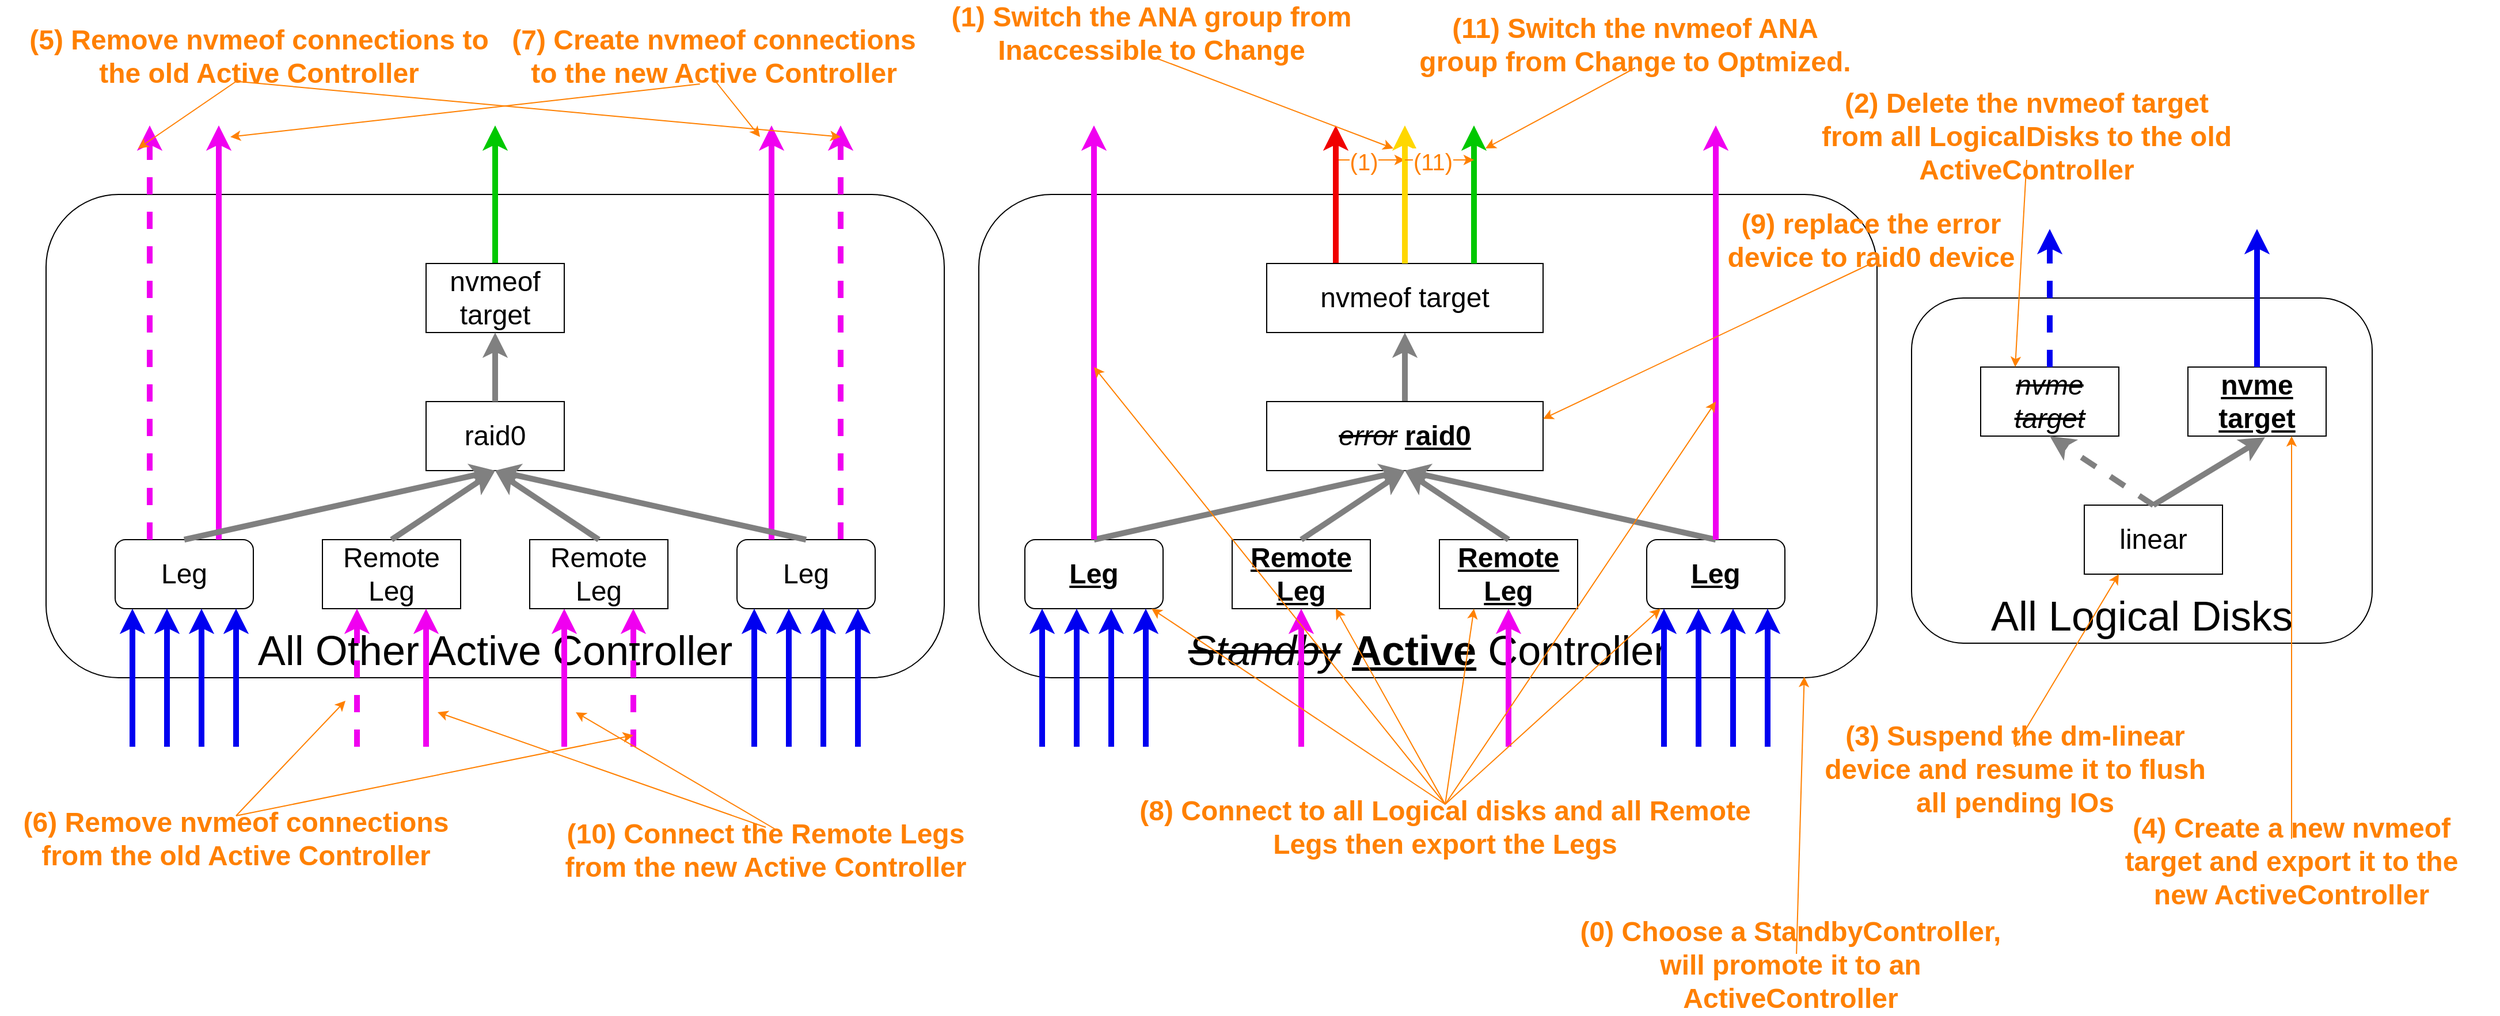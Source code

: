 <mxfile version="24.7.8">
  <diagram name="Page-1" id="okQUsLcCIn6qNMJXYvbM">
    <mxGraphModel dx="7130" dy="1203" grid="1" gridSize="10" guides="1" tooltips="1" connect="1" arrows="1" fold="1" page="1" pageScale="1" pageWidth="850" pageHeight="1100" math="0" shadow="0">
      <root>
        <mxCell id="0" />
        <mxCell id="1" parent="0" />
        <mxCell id="Cx0IqI09Y8lKUOxxlhVQ-1" value="&lt;font style=&quot;&quot;&gt;&lt;font size=&quot;1&quot; color=&quot;#ff8000&quot;&gt;&lt;b style=&quot;font-size: 24px;&quot;&gt;(0) Choose a StandbyController, will promote it to an ActiveController&lt;/b&gt;&lt;/font&gt;&lt;br&gt;&lt;/font&gt;" style="text;html=1;align=center;verticalAlign=middle;whiteSpace=wrap;rounded=0;" parent="1" vertex="1">
          <mxGeometry x="-2490" y="970" width="390" height="40" as="geometry" />
        </mxCell>
        <mxCell id="Cx0IqI09Y8lKUOxxlhVQ-2" value="" style="endArrow=classic;html=1;rounded=0;exitX=0;exitY=0.5;exitDx=0;exitDy=0;entryX=1;entryY=0.5;entryDx=0;entryDy=0;strokeColor=#ff8000;" parent="1" edge="1">
          <mxGeometry width="50" height="50" relative="1" as="geometry">
            <mxPoint x="-2690" y="290" as="sourcePoint" />
            <mxPoint x="-2630" y="290" as="targetPoint" />
          </mxGeometry>
        </mxCell>
        <mxCell id="ML2cVZePJlJrn_aZk8Cd-167" value="&lt;font style=&quot;font-size: 20px;&quot; color=&quot;#ff8000&quot;&gt;(1)&lt;/font&gt;" style="edgeLabel;html=1;align=center;verticalAlign=middle;resizable=0;points=[];" parent="Cx0IqI09Y8lKUOxxlhVQ-2" vertex="1" connectable="0">
          <mxGeometry x="-0.2" y="-1" relative="1" as="geometry">
            <mxPoint as="offset" />
          </mxGeometry>
        </mxCell>
        <mxCell id="ML2cVZePJlJrn_aZk8Cd-27" value="&lt;font style=&quot;font-size: 36px;&quot;&gt;&lt;i&gt;&lt;strike&gt;Standby&lt;/strike&gt;&lt;/i&gt;&amp;nbsp;&lt;b&gt;&lt;u&gt;Active&lt;/u&gt;&lt;/b&gt; Controller&lt;/font&gt;" style="rounded=1;whiteSpace=wrap;html=1;verticalAlign=bottom;" parent="1" vertex="1">
          <mxGeometry x="-3000" y="320" width="780" height="420" as="geometry" />
        </mxCell>
        <mxCell id="ML2cVZePJlJrn_aZk8Cd-28" value="" style="endArrow=classic;html=1;rounded=0;strokeWidth=5;strokeColor=#f00000;exitX=1;exitY=1;exitDx=0;exitDy=0;entryX=1;entryY=0;entryDx=0;entryDy=0;" parent="1" edge="1">
          <mxGeometry width="50" height="50" relative="1" as="geometry">
            <mxPoint x="-2690" y="380" as="sourcePoint" />
            <mxPoint x="-2690" y="260" as="targetPoint" />
          </mxGeometry>
        </mxCell>
        <mxCell id="ML2cVZePJlJrn_aZk8Cd-29" value="" style="endArrow=classic;html=1;rounded=0;strokeWidth=5;strokeColor=#808080;exitX=0.5;exitY=0;exitDx=0;exitDy=0;entryX=0.5;entryY=1;entryDx=0;entryDy=0;" parent="1" source="ML2cVZePJlJrn_aZk8Cd-30" target="ML2cVZePJlJrn_aZk8Cd-31" edge="1">
          <mxGeometry width="50" height="50" relative="1" as="geometry">
            <mxPoint x="-2440" y="460" as="sourcePoint" />
            <mxPoint x="-2390" y="410" as="targetPoint" />
          </mxGeometry>
        </mxCell>
        <mxCell id="ML2cVZePJlJrn_aZk8Cd-30" value="&lt;font style=&quot;font-size: 24px;&quot;&gt;&lt;strike&gt;&lt;i&gt;error&lt;/i&gt;&lt;/strike&gt;&amp;nbsp;&lt;b&gt;&lt;u&gt;raid0&lt;/u&gt;&lt;/b&gt;&lt;/font&gt;" style="rounded=0;whiteSpace=wrap;html=1;" parent="1" vertex="1">
          <mxGeometry x="-2750" y="500" width="240" height="60" as="geometry" />
        </mxCell>
        <mxCell id="ML2cVZePJlJrn_aZk8Cd-31" value="&lt;font style=&quot;font-size: 24px;&quot;&gt;nvmeof target&lt;br&gt;&lt;/font&gt;" style="rounded=0;whiteSpace=wrap;html=1;" parent="1" vertex="1">
          <mxGeometry x="-2750" y="380" width="240" height="60" as="geometry" />
        </mxCell>
        <mxCell id="ML2cVZePJlJrn_aZk8Cd-32" value="" style="endArrow=classic;html=1;rounded=0;strokeWidth=5;strokeColor=#0000f0;entryX=0.25;entryY=0;entryDx=0;entryDy=0;exitX=0.25;exitY=1;exitDx=0;exitDy=0;" parent="1" edge="1">
          <mxGeometry width="50" height="50" relative="1" as="geometry">
            <mxPoint x="-2945" y="800" as="sourcePoint" />
            <mxPoint x="-2945" y="680" as="targetPoint" />
          </mxGeometry>
        </mxCell>
        <mxCell id="ML2cVZePJlJrn_aZk8Cd-33" value="&lt;font style=&quot;font-size: 24px;&quot;&gt;&lt;b&gt;&lt;u&gt;Leg&lt;/u&gt;&lt;/b&gt;&lt;/font&gt;" style="rounded=1;whiteSpace=wrap;html=1;" parent="1" vertex="1">
          <mxGeometry x="-2960" y="620" width="120" height="60" as="geometry" />
        </mxCell>
        <mxCell id="ML2cVZePJlJrn_aZk8Cd-34" value="&lt;font style=&quot;font-size: 24px;&quot;&gt;&lt;b&gt;&lt;u&gt;Remote&lt;br&gt;Leg&lt;/u&gt;&lt;/b&gt;&lt;/font&gt;" style="rounded=0;whiteSpace=wrap;html=1;" parent="1" vertex="1">
          <mxGeometry x="-2780" y="620" width="120" height="60" as="geometry" />
        </mxCell>
        <mxCell id="ML2cVZePJlJrn_aZk8Cd-35" value="" style="endArrow=classic;html=1;rounded=0;strokeWidth=5;strokeColor=#808080;exitX=0.5;exitY=0;exitDx=0;exitDy=0;entryX=0.5;entryY=1;entryDx=0;entryDy=0;" parent="1" source="ML2cVZePJlJrn_aZk8Cd-33" target="ML2cVZePJlJrn_aZk8Cd-30" edge="1">
          <mxGeometry width="50" height="50" relative="1" as="geometry">
            <mxPoint x="-1960" y="270" as="sourcePoint" />
            <mxPoint x="-2630" y="560" as="targetPoint" />
          </mxGeometry>
        </mxCell>
        <mxCell id="ML2cVZePJlJrn_aZk8Cd-36" value="" style="endArrow=classic;html=1;rounded=0;strokeWidth=5;strokeColor=#808080;exitX=0.5;exitY=0;exitDx=0;exitDy=0;entryX=0.5;entryY=1;entryDx=0;entryDy=0;" parent="1" source="ML2cVZePJlJrn_aZk8Cd-34" target="ML2cVZePJlJrn_aZk8Cd-30" edge="1">
          <mxGeometry width="50" height="50" relative="1" as="geometry">
            <mxPoint x="-2620" y="480" as="sourcePoint" />
            <mxPoint x="-2630" y="560" as="targetPoint" />
          </mxGeometry>
        </mxCell>
        <mxCell id="ML2cVZePJlJrn_aZk8Cd-37" value="" style="endArrow=classic;html=1;rounded=0;strokeWidth=5;strokeColor=#f000f0;entryX=1;entryY=0;entryDx=0;entryDy=0;exitX=0;exitY=1;exitDx=0;exitDy=0;" parent="1" edge="1">
          <mxGeometry width="50" height="50" relative="1" as="geometry">
            <mxPoint x="-2540" y="800" as="sourcePoint" />
            <mxPoint x="-2540" y="680" as="targetPoint" />
          </mxGeometry>
        </mxCell>
        <mxCell id="ML2cVZePJlJrn_aZk8Cd-38" value="&lt;font style=&quot;font-size: 24px;&quot;&gt;&lt;b&gt;&lt;u&gt;Leg&lt;/u&gt;&lt;/b&gt;&lt;br&gt;&lt;/font&gt;" style="rounded=1;whiteSpace=wrap;html=1;" parent="1" vertex="1">
          <mxGeometry x="-2420" y="620" width="120" height="60" as="geometry" />
        </mxCell>
        <mxCell id="ML2cVZePJlJrn_aZk8Cd-39" value="&lt;font style=&quot;font-size: 24px;&quot;&gt;&lt;b&gt;&lt;u&gt;Remote&lt;br&gt;Leg&lt;/u&gt;&lt;/b&gt;&lt;br&gt;&lt;/font&gt;" style="rounded=0;whiteSpace=wrap;html=1;" parent="1" vertex="1">
          <mxGeometry x="-2600" y="620" width="120" height="60" as="geometry" />
        </mxCell>
        <mxCell id="ML2cVZePJlJrn_aZk8Cd-40" value="" style="endArrow=classic;html=1;rounded=0;strokeWidth=5;strokeColor=#808080;exitX=0.5;exitY=0;exitDx=0;exitDy=0;entryX=0.5;entryY=1;entryDx=0;entryDy=0;" parent="1" source="ML2cVZePJlJrn_aZk8Cd-38" target="ML2cVZePJlJrn_aZk8Cd-30" edge="1">
          <mxGeometry width="50" height="50" relative="1" as="geometry">
            <mxPoint x="-2430" y="500" as="sourcePoint" />
            <mxPoint x="-2630" y="560" as="targetPoint" />
          </mxGeometry>
        </mxCell>
        <mxCell id="ML2cVZePJlJrn_aZk8Cd-41" value="" style="endArrow=classic;html=1;rounded=0;strokeWidth=5;strokeColor=#808080;exitX=0.5;exitY=0;exitDx=0;exitDy=0;entryX=0.5;entryY=1;entryDx=0;entryDy=0;" parent="1" source="ML2cVZePJlJrn_aZk8Cd-39" target="ML2cVZePJlJrn_aZk8Cd-30" edge="1">
          <mxGeometry width="50" height="50" relative="1" as="geometry">
            <mxPoint x="-2430" y="510" as="sourcePoint" />
            <mxPoint x="-2630" y="560" as="targetPoint" />
          </mxGeometry>
        </mxCell>
        <mxCell id="ML2cVZePJlJrn_aZk8Cd-42" value="" style="endArrow=classic;html=1;rounded=0;strokeWidth=5;strokeColor=#0000f0;entryX=0.75;entryY=0;entryDx=0;entryDy=0;exitX=0.75;exitY=1;exitDx=0;exitDy=0;" parent="1" edge="1">
          <mxGeometry width="50" height="50" relative="1" as="geometry">
            <mxPoint x="-2915" y="800" as="sourcePoint" />
            <mxPoint x="-2915" y="680" as="targetPoint" />
          </mxGeometry>
        </mxCell>
        <mxCell id="ML2cVZePJlJrn_aZk8Cd-43" value="" style="endArrow=classic;html=1;rounded=0;strokeWidth=5;strokeColor=#0000f0;entryX=0.75;entryY=0;entryDx=0;entryDy=0;exitX=0.75;exitY=1;exitDx=0;exitDy=0;" parent="1" edge="1">
          <mxGeometry width="50" height="50" relative="1" as="geometry">
            <mxPoint x="-2375" y="800" as="sourcePoint" />
            <mxPoint x="-2375" y="680" as="targetPoint" />
          </mxGeometry>
        </mxCell>
        <mxCell id="ML2cVZePJlJrn_aZk8Cd-44" value="" style="endArrow=classic;html=1;rounded=0;strokeWidth=5;strokeColor=#0000f0;entryX=0.25;entryY=0;entryDx=0;entryDy=0;exitX=0.25;exitY=1;exitDx=0;exitDy=0;" parent="1" edge="1">
          <mxGeometry width="50" height="50" relative="1" as="geometry">
            <mxPoint x="-2405" y="800" as="sourcePoint" />
            <mxPoint x="-2405" y="680" as="targetPoint" />
          </mxGeometry>
        </mxCell>
        <mxCell id="ML2cVZePJlJrn_aZk8Cd-45" value="" style="endArrow=classic;html=1;rounded=0;strokeWidth=5;strokeColor=#0000f0;entryX=0.25;entryY=0;entryDx=0;entryDy=0;exitX=0.25;exitY=1;exitDx=0;exitDy=0;" parent="1" edge="1">
          <mxGeometry width="50" height="50" relative="1" as="geometry">
            <mxPoint x="-2885" y="800" as="sourcePoint" />
            <mxPoint x="-2885" y="680" as="targetPoint" />
          </mxGeometry>
        </mxCell>
        <mxCell id="ML2cVZePJlJrn_aZk8Cd-46" value="" style="endArrow=classic;html=1;rounded=0;strokeWidth=5;strokeColor=#0000f0;entryX=0.75;entryY=0;entryDx=0;entryDy=0;exitX=0.75;exitY=1;exitDx=0;exitDy=0;" parent="1" edge="1">
          <mxGeometry width="50" height="50" relative="1" as="geometry">
            <mxPoint x="-2855" y="800" as="sourcePoint" />
            <mxPoint x="-2855" y="680" as="targetPoint" />
          </mxGeometry>
        </mxCell>
        <mxCell id="ML2cVZePJlJrn_aZk8Cd-47" value="" style="endArrow=classic;html=1;rounded=0;strokeWidth=5;strokeColor=#0000f0;entryX=0.75;entryY=0;entryDx=0;entryDy=0;exitX=0.75;exitY=1;exitDx=0;exitDy=0;" parent="1" edge="1">
          <mxGeometry width="50" height="50" relative="1" as="geometry">
            <mxPoint x="-2315" y="800" as="sourcePoint" />
            <mxPoint x="-2315" y="680" as="targetPoint" />
          </mxGeometry>
        </mxCell>
        <mxCell id="ML2cVZePJlJrn_aZk8Cd-48" value="" style="endArrow=classic;html=1;rounded=0;strokeWidth=5;strokeColor=#0000f0;entryX=0.25;entryY=0;entryDx=0;entryDy=0;exitX=0.25;exitY=1;exitDx=0;exitDy=0;" parent="1" edge="1">
          <mxGeometry width="50" height="50" relative="1" as="geometry">
            <mxPoint x="-2345" y="800" as="sourcePoint" />
            <mxPoint x="-2345" y="680" as="targetPoint" />
          </mxGeometry>
        </mxCell>
        <mxCell id="ML2cVZePJlJrn_aZk8Cd-49" value="" style="endArrow=classic;html=1;rounded=0;strokeWidth=5;strokeColor=#f000f0;entryX=0.5;entryY=0;entryDx=0;entryDy=0;exitX=0.5;exitY=1;exitDx=0;exitDy=0;" parent="1" edge="1">
          <mxGeometry width="50" height="50" relative="1" as="geometry">
            <mxPoint x="-2720" y="800" as="sourcePoint" />
            <mxPoint x="-2720" y="680" as="targetPoint" />
          </mxGeometry>
        </mxCell>
        <mxCell id="EK6KpNQJIU4OniFnHXBM-6" value="" style="endArrow=classic;html=1;rounded=0;strokeWidth=5;strokeColor=#ffd700;exitX=0.5;exitY=0;exitDx=0;exitDy=0;entryX=0.5;entryY=0;entryDx=0;entryDy=0;" parent="1" source="ML2cVZePJlJrn_aZk8Cd-31" edge="1">
          <mxGeometry width="50" height="50" relative="1" as="geometry">
            <mxPoint x="-2220" y="210" as="sourcePoint" />
            <mxPoint x="-2630" y="260" as="targetPoint" />
          </mxGeometry>
        </mxCell>
        <mxCell id="EK6KpNQJIU4OniFnHXBM-1" value="" style="endArrow=classic;html=1;rounded=0;strokeWidth=5;strokeColor=#00c800;exitX=0.75;exitY=0;exitDx=0;exitDy=0;entryX=0.5;entryY=0;entryDx=0;entryDy=0;" parent="1" source="ML2cVZePJlJrn_aZk8Cd-31" edge="1">
          <mxGeometry width="50" height="50" relative="1" as="geometry">
            <mxPoint x="-2410" y="240" as="sourcePoint" />
            <mxPoint x="-2570" y="260" as="targetPoint" />
          </mxGeometry>
        </mxCell>
        <mxCell id="ML2cVZePJlJrn_aZk8Cd-62" value="&lt;font style=&quot;font-size: 36px;&quot;&gt;All Logical Disks&lt;/font&gt;" style="rounded=1;whiteSpace=wrap;html=1;verticalAlign=bottom;container=0;" parent="1" vertex="1">
          <mxGeometry x="-2190" y="410" width="400" height="300" as="geometry" />
        </mxCell>
        <mxCell id="ML2cVZePJlJrn_aZk8Cd-63" value="&lt;font style=&quot;font-size: 24px;&quot;&gt;linear&lt;/font&gt;" style="rounded=0;whiteSpace=wrap;html=1;container=0;" parent="1" vertex="1">
          <mxGeometry x="-2040" y="590" width="120" height="60" as="geometry" />
        </mxCell>
        <mxCell id="ML2cVZePJlJrn_aZk8Cd-64" value="&lt;font style=&quot;font-size: 24px;&quot;&gt;&lt;strike&gt;&lt;i&gt;nvme&lt;br&gt;target&lt;/i&gt;&lt;/strike&gt;&lt;br&gt;&lt;/font&gt;" style="rounded=0;whiteSpace=wrap;html=1;container=0;" parent="1" vertex="1">
          <mxGeometry x="-2130" y="470" width="120" height="60" as="geometry" />
        </mxCell>
        <mxCell id="ML2cVZePJlJrn_aZk8Cd-65" value="" style="endArrow=classic;html=1;rounded=0;strokeWidth=5;strokeColor=#808080;exitX=0.5;exitY=0;exitDx=0;exitDy=0;entryX=0.5;entryY=1;entryDx=0;entryDy=0;dashed=1;" parent="1" source="ML2cVZePJlJrn_aZk8Cd-63" target="ML2cVZePJlJrn_aZk8Cd-64" edge="1">
          <mxGeometry width="50" height="50" relative="1" as="geometry">
            <mxPoint x="-2480" y="340" as="sourcePoint" />
            <mxPoint x="-2430" y="290" as="targetPoint" />
          </mxGeometry>
        </mxCell>
        <mxCell id="ML2cVZePJlJrn_aZk8Cd-67" value="&lt;font style=&quot;font-size: 24px;&quot;&gt;&lt;b&gt;&lt;u&gt;nvme&lt;br&gt;target&lt;/u&gt;&lt;/b&gt;&lt;br&gt;&lt;/font&gt;" style="rounded=0;whiteSpace=wrap;html=1;container=0;" parent="1" vertex="1">
          <mxGeometry x="-1950" y="470" width="120" height="60" as="geometry" />
        </mxCell>
        <mxCell id="ML2cVZePJlJrn_aZk8Cd-66" value="" style="endArrow=classic;html=1;rounded=0;strokeWidth=5;strokeColor=#0000f0;exitX=0.5;exitY=0;exitDx=0;exitDy=0;entryX=0;entryY=0;entryDx=0;entryDy=0;dashed=1;" parent="1" source="ML2cVZePJlJrn_aZk8Cd-64" edge="1">
          <mxGeometry width="50" height="50" relative="1" as="geometry">
            <mxPoint x="-2050" y="220" as="sourcePoint" />
            <mxPoint x="-2070" y="350" as="targetPoint" />
          </mxGeometry>
        </mxCell>
        <mxCell id="ML2cVZePJlJrn_aZk8Cd-68" value="" style="endArrow=classic;html=1;rounded=0;strokeWidth=5;strokeColor=#808080;exitX=0.5;exitY=0;exitDx=0;exitDy=0;entryX=0.558;entryY=1.017;entryDx=0;entryDy=0;entryPerimeter=0;" parent="1" source="ML2cVZePJlJrn_aZk8Cd-63" target="ML2cVZePJlJrn_aZk8Cd-67" edge="1">
          <mxGeometry width="50" height="50" relative="1" as="geometry">
            <mxPoint x="-1650" y="570" as="sourcePoint" />
            <mxPoint x="-1600" y="520" as="targetPoint" />
          </mxGeometry>
        </mxCell>
        <mxCell id="EK6KpNQJIU4OniFnHXBM-8" value="" style="endArrow=classic;html=1;rounded=0;strokeWidth=5;strokeColor=#0000f0;exitX=0;exitY=1;exitDx=0;exitDy=0;entryX=0;entryY=0;entryDx=0;entryDy=0;" parent="1" edge="1">
          <mxGeometry width="50" height="50" relative="1" as="geometry">
            <mxPoint x="-1890" y="470" as="sourcePoint" />
            <mxPoint x="-1890" y="350" as="targetPoint" />
          </mxGeometry>
        </mxCell>
        <mxCell id="ML2cVZePJlJrn_aZk8Cd-72" value="&lt;font style=&quot;&quot;&gt;&lt;font size=&quot;1&quot; color=&quot;#ff8000&quot;&gt;&lt;b style=&quot;font-size: 24px;&quot;&gt;(1) Switch the ANA group from Inaccessible to Change&lt;/b&gt;&lt;/font&gt;&lt;br&gt;&lt;/font&gt;" style="text;html=1;align=center;verticalAlign=middle;whiteSpace=wrap;rounded=0;" parent="1" vertex="1">
          <mxGeometry x="-3030" y="160" width="360" height="40" as="geometry" />
        </mxCell>
        <mxCell id="ML2cVZePJlJrn_aZk8Cd-73" value="&lt;font style=&quot;&quot;&gt;&lt;font size=&quot;1&quot; color=&quot;#ff8000&quot;&gt;&lt;b style=&quot;font-size: 24px;&quot;&gt;(2) Delete the nvmeof target from all LogicalDisks to the old ActiveController&lt;/b&gt;&lt;/font&gt;&lt;br&gt;&lt;/font&gt;" style="text;html=1;align=center;verticalAlign=middle;whiteSpace=wrap;rounded=0;" parent="1" vertex="1">
          <mxGeometry x="-2270" y="250" width="360" height="40" as="geometry" />
        </mxCell>
        <mxCell id="ML2cVZePJlJrn_aZk8Cd-74" value="" style="endArrow=classic;html=1;rounded=0;exitX=0.5;exitY=1;exitDx=0;exitDy=0;entryX=0.25;entryY=0;entryDx=0;entryDy=0;strokeColor=#ff8000;" parent="1" source="ML2cVZePJlJrn_aZk8Cd-73" target="ML2cVZePJlJrn_aZk8Cd-64" edge="1">
          <mxGeometry width="50" height="50" relative="1" as="geometry">
            <mxPoint x="-2095" y="464" as="sourcePoint" />
            <mxPoint x="-2000" y="550" as="targetPoint" />
          </mxGeometry>
        </mxCell>
        <mxCell id="ML2cVZePJlJrn_aZk8Cd-76" value="&lt;font style=&quot;&quot;&gt;&lt;font size=&quot;1&quot; color=&quot;#ff8000&quot;&gt;&lt;b style=&quot;font-size: 24px;&quot;&gt;(3) Suspend the dm-linear device and resume it to flush all pending IOs&lt;/b&gt;&lt;/font&gt;&lt;br&gt;&lt;/font&gt;" style="text;html=1;align=center;verticalAlign=middle;whiteSpace=wrap;rounded=0;" parent="1" vertex="1">
          <mxGeometry x="-2280" y="800" width="360" height="40" as="geometry" />
        </mxCell>
        <mxCell id="ML2cVZePJlJrn_aZk8Cd-78" value="" style="endArrow=classic;html=1;rounded=0;exitX=0.5;exitY=0;exitDx=0;exitDy=0;entryX=0.25;entryY=1;entryDx=0;entryDy=0;strokeColor=#ff8000;" parent="1" source="ML2cVZePJlJrn_aZk8Cd-76" target="ML2cVZePJlJrn_aZk8Cd-63" edge="1">
          <mxGeometry width="50" height="50" relative="1" as="geometry">
            <mxPoint x="-2110" y="580" as="sourcePoint" />
            <mxPoint x="-2015" y="666" as="targetPoint" />
          </mxGeometry>
        </mxCell>
        <mxCell id="ML2cVZePJlJrn_aZk8Cd-79" value="&lt;font style=&quot;&quot;&gt;&lt;font size=&quot;1&quot; color=&quot;#ff8000&quot;&gt;&lt;b style=&quot;font-size: 24px;&quot;&gt;(4) Create a new nvmeof &lt;br&gt;target and export it to the &lt;br&gt;new ActiveController&lt;/b&gt;&lt;/font&gt;&lt;br&gt;&lt;/font&gt;" style="text;html=1;align=center;verticalAlign=middle;whiteSpace=wrap;rounded=0;" parent="1" vertex="1">
          <mxGeometry x="-2040" y="880" width="360" height="40" as="geometry" />
        </mxCell>
        <mxCell id="ML2cVZePJlJrn_aZk8Cd-80" value="" style="endArrow=classic;html=1;rounded=0;exitX=0.5;exitY=0;exitDx=0;exitDy=0;entryX=0.75;entryY=1;entryDx=0;entryDy=0;strokeColor=#ff8000;" parent="1" source="ML2cVZePJlJrn_aZk8Cd-79" target="ML2cVZePJlJrn_aZk8Cd-67" edge="1">
          <mxGeometry width="50" height="50" relative="1" as="geometry">
            <mxPoint x="-1890" y="240" as="sourcePoint" />
            <mxPoint x="-1795" y="326" as="targetPoint" />
          </mxGeometry>
        </mxCell>
        <mxCell id="ML2cVZePJlJrn_aZk8Cd-81" value="&lt;font style=&quot;&quot;&gt;&lt;font size=&quot;1&quot; color=&quot;#ff8000&quot;&gt;&lt;b style=&quot;font-size: 24px;&quot;&gt;(5) Remove nvmeof connections to the old Active Controller&lt;/b&gt;&lt;/font&gt;&lt;br&gt;&lt;/font&gt;" style="text;html=1;align=center;verticalAlign=middle;whiteSpace=wrap;rounded=0;" parent="1" vertex="1">
          <mxGeometry x="-3830" y="180" width="410" height="40" as="geometry" />
        </mxCell>
        <mxCell id="ML2cVZePJlJrn_aZk8Cd-82" value="&lt;font style=&quot;&quot;&gt;&lt;font size=&quot;1&quot; color=&quot;#ff8000&quot;&gt;&lt;b style=&quot;font-size: 24px;&quot;&gt;(7) Create nvmeof connections &lt;br&gt;to the new Active Controller&lt;/b&gt;&lt;/font&gt;&lt;br&gt;&lt;/font&gt;" style="text;html=1;align=center;verticalAlign=middle;whiteSpace=wrap;rounded=0;" parent="1" vertex="1">
          <mxGeometry x="-3440" y="180" width="420" height="40" as="geometry" />
        </mxCell>
        <mxCell id="ML2cVZePJlJrn_aZk8Cd-83" value="&lt;font style=&quot;&quot;&gt;&lt;font size=&quot;1&quot; color=&quot;#ff8000&quot;&gt;&lt;b style=&quot;font-size: 24px;&quot;&gt;(8) Connect to all Logical disks and all Remote Legs then export the Legs&lt;/b&gt;&lt;/font&gt;&lt;br&gt;&lt;/font&gt;" style="text;html=1;align=center;verticalAlign=middle;whiteSpace=wrap;rounded=0;" parent="1" vertex="1">
          <mxGeometry x="-2870" y="850" width="550" height="40" as="geometry" />
        </mxCell>
        <mxCell id="ML2cVZePJlJrn_aZk8Cd-84" value="&lt;font style=&quot;&quot;&gt;&lt;font size=&quot;1&quot; color=&quot;#ff8000&quot;&gt;&lt;b style=&quot;font-size: 24px;&quot;&gt;(9) replace the error device to raid0 device&lt;/b&gt;&lt;/font&gt;&lt;br&gt;&lt;/font&gt;" style="text;html=1;align=center;verticalAlign=middle;whiteSpace=wrap;rounded=0;" parent="1" vertex="1">
          <mxGeometry x="-2370" y="340" width="290" height="40" as="geometry" />
        </mxCell>
        <mxCell id="ML2cVZePJlJrn_aZk8Cd-85" value="&lt;font style=&quot;&quot;&gt;&lt;font size=&quot;1&quot; color=&quot;#ff8000&quot;&gt;&lt;b style=&quot;font-size: 24px;&quot;&gt;(11) Switch the nvmeof ANA group from Change to Optmized.&lt;/b&gt;&lt;/font&gt;&lt;br&gt;&lt;/font&gt;" style="text;html=1;align=center;verticalAlign=middle;whiteSpace=wrap;rounded=0;" parent="1" vertex="1">
          <mxGeometry x="-2620" y="170" width="380" height="40" as="geometry" />
        </mxCell>
        <mxCell id="ML2cVZePJlJrn_aZk8Cd-116" value="&lt;font style=&quot;font-size: 36px;&quot;&gt;All Other Active Controller&lt;/font&gt;" style="rounded=1;whiteSpace=wrap;html=1;verticalAlign=bottom;" parent="1" vertex="1">
          <mxGeometry x="-3810" y="320" width="780" height="420" as="geometry" />
        </mxCell>
        <mxCell id="ML2cVZePJlJrn_aZk8Cd-117" value="" style="endArrow=classic;html=1;rounded=0;strokeWidth=5;strokeColor=#00c800;exitX=0.5;exitY=0;exitDx=0;exitDy=0;entryX=0.5;entryY=0;entryDx=0;entryDy=0;" parent="1" source="ML2cVZePJlJrn_aZk8Cd-125" edge="1">
          <mxGeometry width="50" height="50" relative="1" as="geometry">
            <mxPoint x="-3350" y="260" as="sourcePoint" />
            <mxPoint x="-3420" y="260" as="targetPoint" />
          </mxGeometry>
        </mxCell>
        <mxCell id="ML2cVZePJlJrn_aZk8Cd-118" value="" style="endArrow=classic;html=1;rounded=0;strokeWidth=5;strokeColor=#f000f0;exitX=0.75;exitY=0;exitDx=0;exitDy=0;entryX=0.75;entryY=0;entryDx=0;entryDy=0;dashed=1;" parent="1" source="ML2cVZePJlJrn_aZk8Cd-128" edge="1">
          <mxGeometry width="50" height="50" relative="1" as="geometry">
            <mxPoint x="-2810" y="650" as="sourcePoint" />
            <mxPoint x="-3120" y="260" as="targetPoint" />
          </mxGeometry>
        </mxCell>
        <mxCell id="ML2cVZePJlJrn_aZk8Cd-119" value="" style="endArrow=classic;html=1;rounded=0;strokeWidth=5;strokeColor=#0000f0;entryX=0.25;entryY=0;entryDx=0;entryDy=0;exitX=0.25;exitY=1;exitDx=0;exitDy=0;" parent="1" edge="1">
          <mxGeometry width="50" height="50" relative="1" as="geometry">
            <mxPoint x="-3735" y="800" as="sourcePoint" />
            <mxPoint x="-3735" y="680" as="targetPoint" />
          </mxGeometry>
        </mxCell>
        <mxCell id="ML2cVZePJlJrn_aZk8Cd-120" value="&lt;font style=&quot;font-size: 24px;&quot;&gt;raid0&lt;/font&gt;" style="rounded=0;whiteSpace=wrap;html=1;" parent="1" vertex="1">
          <mxGeometry x="-3480" y="500" width="120" height="60" as="geometry" />
        </mxCell>
        <mxCell id="ML2cVZePJlJrn_aZk8Cd-121" value="&lt;font style=&quot;font-size: 24px;&quot;&gt;Leg&lt;/font&gt;" style="rounded=1;whiteSpace=wrap;html=1;" parent="1" vertex="1">
          <mxGeometry x="-3750" y="620" width="120" height="60" as="geometry" />
        </mxCell>
        <mxCell id="ML2cVZePJlJrn_aZk8Cd-122" value="&lt;font style=&quot;font-size: 24px;&quot;&gt;Remote&lt;br&gt;Leg&lt;/font&gt;" style="rounded=0;whiteSpace=wrap;html=1;" parent="1" vertex="1">
          <mxGeometry x="-3570" y="620" width="120" height="60" as="geometry" />
        </mxCell>
        <mxCell id="ML2cVZePJlJrn_aZk8Cd-124" value="" style="endArrow=classic;html=1;rounded=0;strokeWidth=5;strokeColor=#808080;exitX=0.5;exitY=0;exitDx=0;exitDy=0;entryX=0.5;entryY=1;entryDx=0;entryDy=0;" parent="1" source="ML2cVZePJlJrn_aZk8Cd-122" target="ML2cVZePJlJrn_aZk8Cd-120" edge="1">
          <mxGeometry width="50" height="50" relative="1" as="geometry">
            <mxPoint x="-3410" y="480" as="sourcePoint" />
            <mxPoint x="-3360" y="430" as="targetPoint" />
          </mxGeometry>
        </mxCell>
        <mxCell id="ML2cVZePJlJrn_aZk8Cd-125" value="&lt;font style=&quot;font-size: 24px;&quot;&gt;nvmeof target&lt;/font&gt;" style="rounded=0;whiteSpace=wrap;html=1;" parent="1" vertex="1">
          <mxGeometry x="-3480" y="380" width="120" height="60" as="geometry" />
        </mxCell>
        <mxCell id="ML2cVZePJlJrn_aZk8Cd-126" value="" style="endArrow=classic;html=1;rounded=0;strokeWidth=5;strokeColor=#808080;exitX=0.5;exitY=0;exitDx=0;exitDy=0;entryX=0.5;entryY=1;entryDx=0;entryDy=0;" parent="1" source="ML2cVZePJlJrn_aZk8Cd-120" target="ML2cVZePJlJrn_aZk8Cd-125" edge="1">
          <mxGeometry width="50" height="50" relative="1" as="geometry">
            <mxPoint x="-3490" y="420" as="sourcePoint" />
            <mxPoint x="-3440" y="370" as="targetPoint" />
          </mxGeometry>
        </mxCell>
        <mxCell id="ML2cVZePJlJrn_aZk8Cd-127" value="" style="endArrow=classic;html=1;rounded=0;strokeWidth=5;strokeColor=#f000f0;entryX=0.25;entryY=1;entryDx=0;entryDy=0;exitX=0.25;exitY=1;exitDx=0;exitDy=0;" parent="1" target="ML2cVZePJlJrn_aZk8Cd-129" edge="1">
          <mxGeometry width="50" height="50" relative="1" as="geometry">
            <mxPoint x="-3360" y="800" as="sourcePoint" />
            <mxPoint x="-3330" y="680" as="targetPoint" />
          </mxGeometry>
        </mxCell>
        <mxCell id="ML2cVZePJlJrn_aZk8Cd-128" value="&lt;font style=&quot;font-size: 24px;&quot;&gt;Leg&lt;br&gt;&lt;/font&gt;" style="rounded=1;whiteSpace=wrap;html=1;" parent="1" vertex="1">
          <mxGeometry x="-3210" y="620" width="120" height="60" as="geometry" />
        </mxCell>
        <mxCell id="ML2cVZePJlJrn_aZk8Cd-129" value="&lt;font style=&quot;font-size: 24px;&quot;&gt;Remote&lt;br&gt;Leg&lt;br&gt;&lt;/font&gt;" style="rounded=0;whiteSpace=wrap;html=1;" parent="1" vertex="1">
          <mxGeometry x="-3390" y="620" width="120" height="60" as="geometry" />
        </mxCell>
        <mxCell id="ML2cVZePJlJrn_aZk8Cd-131" value="" style="endArrow=classic;html=1;rounded=0;strokeWidth=5;strokeColor=#808080;exitX=0.5;exitY=0;exitDx=0;exitDy=0;entryX=0.5;entryY=1;entryDx=0;entryDy=0;" parent="1" source="ML2cVZePJlJrn_aZk8Cd-129" target="ML2cVZePJlJrn_aZk8Cd-120" edge="1">
          <mxGeometry width="50" height="50" relative="1" as="geometry">
            <mxPoint x="-3220" y="510" as="sourcePoint" />
            <mxPoint x="-3170" y="460" as="targetPoint" />
          </mxGeometry>
        </mxCell>
        <mxCell id="ML2cVZePJlJrn_aZk8Cd-132" value="" style="endArrow=classic;html=1;rounded=0;strokeWidth=5;strokeColor=#0000f0;entryX=0.75;entryY=0;entryDx=0;entryDy=0;exitX=0.75;exitY=1;exitDx=0;exitDy=0;" parent="1" edge="1">
          <mxGeometry width="50" height="50" relative="1" as="geometry">
            <mxPoint x="-3705" y="800" as="sourcePoint" />
            <mxPoint x="-3705" y="680" as="targetPoint" />
          </mxGeometry>
        </mxCell>
        <mxCell id="ML2cVZePJlJrn_aZk8Cd-133" value="" style="endArrow=classic;html=1;rounded=0;strokeWidth=5;strokeColor=#0000f0;entryX=0.75;entryY=0;entryDx=0;entryDy=0;exitX=0.75;exitY=1;exitDx=0;exitDy=0;" parent="1" edge="1">
          <mxGeometry width="50" height="50" relative="1" as="geometry">
            <mxPoint x="-3165" y="800" as="sourcePoint" />
            <mxPoint x="-3165" y="680" as="targetPoint" />
          </mxGeometry>
        </mxCell>
        <mxCell id="ML2cVZePJlJrn_aZk8Cd-134" value="" style="endArrow=classic;html=1;rounded=0;strokeWidth=5;strokeColor=#0000f0;entryX=0.25;entryY=0;entryDx=0;entryDy=0;exitX=0.25;exitY=1;exitDx=0;exitDy=0;" parent="1" edge="1">
          <mxGeometry width="50" height="50" relative="1" as="geometry">
            <mxPoint x="-3195" y="800" as="sourcePoint" />
            <mxPoint x="-3195" y="680" as="targetPoint" />
          </mxGeometry>
        </mxCell>
        <mxCell id="ML2cVZePJlJrn_aZk8Cd-135" value="" style="endArrow=classic;html=1;rounded=0;strokeWidth=5;strokeColor=#0000f0;entryX=0.25;entryY=0;entryDx=0;entryDy=0;exitX=0.25;exitY=1;exitDx=0;exitDy=0;" parent="1" edge="1">
          <mxGeometry width="50" height="50" relative="1" as="geometry">
            <mxPoint x="-3675" y="800" as="sourcePoint" />
            <mxPoint x="-3675" y="680" as="targetPoint" />
          </mxGeometry>
        </mxCell>
        <mxCell id="ML2cVZePJlJrn_aZk8Cd-136" value="" style="endArrow=classic;html=1;rounded=0;strokeWidth=5;strokeColor=#0000f0;entryX=0.75;entryY=0;entryDx=0;entryDy=0;exitX=0.75;exitY=1;exitDx=0;exitDy=0;" parent="1" edge="1">
          <mxGeometry width="50" height="50" relative="1" as="geometry">
            <mxPoint x="-3645" y="800" as="sourcePoint" />
            <mxPoint x="-3645" y="680" as="targetPoint" />
          </mxGeometry>
        </mxCell>
        <mxCell id="ML2cVZePJlJrn_aZk8Cd-137" value="" style="endArrow=classic;html=1;rounded=0;strokeWidth=5;strokeColor=#0000f0;entryX=0.75;entryY=0;entryDx=0;entryDy=0;exitX=0.75;exitY=1;exitDx=0;exitDy=0;" parent="1" edge="1">
          <mxGeometry width="50" height="50" relative="1" as="geometry">
            <mxPoint x="-3105" y="800" as="sourcePoint" />
            <mxPoint x="-3105" y="680" as="targetPoint" />
          </mxGeometry>
        </mxCell>
        <mxCell id="ML2cVZePJlJrn_aZk8Cd-138" value="" style="endArrow=classic;html=1;rounded=0;strokeWidth=5;strokeColor=#0000f0;entryX=0.25;entryY=0;entryDx=0;entryDy=0;exitX=0.25;exitY=1;exitDx=0;exitDy=0;" parent="1" edge="1">
          <mxGeometry width="50" height="50" relative="1" as="geometry">
            <mxPoint x="-3135" y="800" as="sourcePoint" />
            <mxPoint x="-3135" y="680" as="targetPoint" />
          </mxGeometry>
        </mxCell>
        <mxCell id="ML2cVZePJlJrn_aZk8Cd-139" value="" style="endArrow=classic;html=1;rounded=0;strokeWidth=5;strokeColor=#f000f0;entryX=0.25;entryY=1;entryDx=0;entryDy=0;exitX=0.25;exitY=1;exitDx=0;exitDy=0;dashed=1;" parent="1" target="ML2cVZePJlJrn_aZk8Cd-122" edge="1">
          <mxGeometry width="50" height="50" relative="1" as="geometry">
            <mxPoint x="-3540" y="800" as="sourcePoint" />
            <mxPoint x="-3510" y="680" as="targetPoint" />
          </mxGeometry>
        </mxCell>
        <mxCell id="ML2cVZePJlJrn_aZk8Cd-140" value="" style="endArrow=classic;html=1;rounded=0;strokeWidth=5;strokeColor=#f000f0;exitX=0.5;exitY=0;exitDx=0;exitDy=0;entryX=0.5;entryY=0;entryDx=0;entryDy=0;dashed=1;" parent="1" edge="1">
          <mxGeometry width="50" height="50" relative="1" as="geometry">
            <mxPoint x="-3690" y="260" as="sourcePoint" />
            <mxPoint x="-3690" y="260" as="targetPoint" />
          </mxGeometry>
        </mxCell>
        <mxCell id="ML2cVZePJlJrn_aZk8Cd-142" value="" style="endArrow=classic;html=1;rounded=0;strokeWidth=5;strokeColor=#f000f0;exitX=0.25;exitY=0;exitDx=0;exitDy=0;entryX=0.25;entryY=0;entryDx=0;entryDy=0;dashed=1;" parent="1" source="ML2cVZePJlJrn_aZk8Cd-121" edge="1">
          <mxGeometry width="50" height="50" relative="1" as="geometry">
            <mxPoint x="-3690" y="620" as="sourcePoint" />
            <mxPoint x="-3720" y="260" as="targetPoint" />
          </mxGeometry>
        </mxCell>
        <mxCell id="ML2cVZePJlJrn_aZk8Cd-143" value="" style="endArrow=classic;html=1;rounded=0;strokeWidth=5;strokeColor=#f000f0;entryX=0.75;entryY=0;entryDx=0;entryDy=0;exitX=0.75;exitY=0;exitDx=0;exitDy=0;" parent="1" source="ML2cVZePJlJrn_aZk8Cd-121" edge="1">
          <mxGeometry width="50" height="50" relative="1" as="geometry">
            <mxPoint x="-3510.5" y="260" as="sourcePoint" />
            <mxPoint x="-3660" y="260" as="targetPoint" />
          </mxGeometry>
        </mxCell>
        <mxCell id="ML2cVZePJlJrn_aZk8Cd-123" value="" style="endArrow=classic;html=1;rounded=0;strokeWidth=5;strokeColor=#808080;exitX=0.5;exitY=0;exitDx=0;exitDy=0;entryX=0.5;entryY=1;entryDx=0;entryDy=0;" parent="1" source="ML2cVZePJlJrn_aZk8Cd-121" target="ML2cVZePJlJrn_aZk8Cd-120" edge="1">
          <mxGeometry width="50" height="50" relative="1" as="geometry">
            <mxPoint x="-2750" y="270" as="sourcePoint" />
            <mxPoint x="-2700" y="220" as="targetPoint" />
          </mxGeometry>
        </mxCell>
        <mxCell id="ML2cVZePJlJrn_aZk8Cd-145" value="" style="endArrow=classic;html=1;rounded=0;strokeWidth=5;strokeColor=#f000f0;entryX=0.25;entryY=0;entryDx=0;entryDy=0;exitX=0.25;exitY=0;exitDx=0;exitDy=0;" parent="1" source="ML2cVZePJlJrn_aZk8Cd-128" edge="1">
          <mxGeometry width="50" height="50" relative="1" as="geometry">
            <mxPoint x="-2971" y="890" as="sourcePoint" />
            <mxPoint x="-3180" y="260" as="targetPoint" />
          </mxGeometry>
        </mxCell>
        <mxCell id="ML2cVZePJlJrn_aZk8Cd-130" value="" style="endArrow=classic;html=1;rounded=0;strokeWidth=5;strokeColor=#808080;exitX=0.5;exitY=0;exitDx=0;exitDy=0;entryX=0.5;entryY=1;entryDx=0;entryDy=0;" parent="1" source="ML2cVZePJlJrn_aZk8Cd-128" target="ML2cVZePJlJrn_aZk8Cd-120" edge="1">
          <mxGeometry width="50" height="50" relative="1" as="geometry">
            <mxPoint x="-3220" y="500" as="sourcePoint" />
            <mxPoint x="-3170" y="450" as="targetPoint" />
          </mxGeometry>
        </mxCell>
        <mxCell id="ML2cVZePJlJrn_aZk8Cd-148" value="" style="endArrow=classic;html=1;rounded=0;strokeWidth=5;strokeColor=#f000f0;entryX=0.75;entryY=1;entryDx=0;entryDy=0;exitX=0.75;exitY=1;exitDx=0;exitDy=0;" parent="1" target="ML2cVZePJlJrn_aZk8Cd-122" edge="1">
          <mxGeometry width="50" height="50" relative="1" as="geometry">
            <mxPoint x="-3480" y="800" as="sourcePoint" />
            <mxPoint x="-3390" y="850" as="targetPoint" />
          </mxGeometry>
        </mxCell>
        <mxCell id="ML2cVZePJlJrn_aZk8Cd-151" value="" style="endArrow=classic;html=1;rounded=0;strokeWidth=5;strokeColor=#f000f0;entryX=0.75;entryY=1;entryDx=0;entryDy=0;exitX=0.75;exitY=1;exitDx=0;exitDy=0;dashed=1;" parent="1" target="ML2cVZePJlJrn_aZk8Cd-129" edge="1">
          <mxGeometry width="50" height="50" relative="1" as="geometry">
            <mxPoint x="-3300" y="800" as="sourcePoint" />
            <mxPoint x="-3250" y="860" as="targetPoint" />
          </mxGeometry>
        </mxCell>
        <mxCell id="ML2cVZePJlJrn_aZk8Cd-153" value="" style="endArrow=classic;html=1;rounded=0;strokeWidth=5;strokeColor=#f000f0;exitX=0.5;exitY=0;exitDx=0;exitDy=0;entryX=0.5;entryY=0;entryDx=0;entryDy=0;" parent="1" source="ML2cVZePJlJrn_aZk8Cd-33" edge="1">
          <mxGeometry width="50" height="50" relative="1" as="geometry">
            <mxPoint x="-3170" y="630" as="sourcePoint" />
            <mxPoint x="-2900" y="260" as="targetPoint" />
          </mxGeometry>
        </mxCell>
        <mxCell id="ML2cVZePJlJrn_aZk8Cd-156" value="" style="endArrow=classic;html=1;rounded=0;strokeWidth=5;strokeColor=#f000f0;exitX=0.5;exitY=0;exitDx=0;exitDy=0;entryX=0.5;entryY=0;entryDx=0;entryDy=0;" parent="1" source="ML2cVZePJlJrn_aZk8Cd-38" edge="1">
          <mxGeometry width="50" height="50" relative="1" as="geometry">
            <mxPoint x="-2890" y="630" as="sourcePoint" />
            <mxPoint x="-2360" y="260" as="targetPoint" />
          </mxGeometry>
        </mxCell>
        <mxCell id="ML2cVZePJlJrn_aZk8Cd-157" value="&lt;font style=&quot;&quot;&gt;&lt;font size=&quot;1&quot; color=&quot;#ff8000&quot;&gt;&lt;b style=&quot;font-size: 24px;&quot;&gt;(10) Connect the Remote Legs &lt;br&gt;from the new Active Controller&lt;/b&gt;&lt;/font&gt;&lt;br&gt;&lt;/font&gt;" style="text;html=1;align=center;verticalAlign=middle;whiteSpace=wrap;rounded=0;" parent="1" vertex="1">
          <mxGeometry x="-3395" y="870" width="420" height="40" as="geometry" />
        </mxCell>
        <mxCell id="ML2cVZePJlJrn_aZk8Cd-170" value="" style="endArrow=classic;html=1;rounded=0;exitX=0;exitY=0.5;exitDx=0;exitDy=0;entryX=1;entryY=0.5;entryDx=0;entryDy=0;strokeColor=#ff8000;" parent="1" edge="1">
          <mxGeometry width="50" height="50" relative="1" as="geometry">
            <mxPoint x="-2630" y="290" as="sourcePoint" />
            <mxPoint x="-2570" y="290" as="targetPoint" />
          </mxGeometry>
        </mxCell>
        <mxCell id="ML2cVZePJlJrn_aZk8Cd-171" value="&lt;font style=&quot;font-size: 20px;&quot; color=&quot;#ff8000&quot;&gt;(11)&lt;/font&gt;" style="edgeLabel;html=1;align=center;verticalAlign=middle;resizable=0;points=[];" parent="ML2cVZePJlJrn_aZk8Cd-170" vertex="1" connectable="0">
          <mxGeometry x="-0.2" y="-1" relative="1" as="geometry">
            <mxPoint as="offset" />
          </mxGeometry>
        </mxCell>
        <mxCell id="ML2cVZePJlJrn_aZk8Cd-175" value="" style="endArrow=classic;html=1;rounded=0;exitX=0.459;exitY=1.05;exitDx=0;exitDy=0;strokeColor=#ff8000;exitPerimeter=0;" parent="1" source="ML2cVZePJlJrn_aZk8Cd-81" edge="1">
          <mxGeometry width="50" height="50" relative="1" as="geometry">
            <mxPoint x="-2940" y="50" as="sourcePoint" />
            <mxPoint x="-3120" y="270" as="targetPoint" />
          </mxGeometry>
        </mxCell>
        <mxCell id="ML2cVZePJlJrn_aZk8Cd-176" value="" style="endArrow=classic;html=1;rounded=0;exitX=0.454;exitY=1.025;exitDx=0;exitDy=0;strokeColor=#ff8000;exitPerimeter=0;" parent="1" source="ML2cVZePJlJrn_aZk8Cd-81" edge="1">
          <mxGeometry width="50" height="50" relative="1" as="geometry">
            <mxPoint x="-2930" y="60" as="sourcePoint" />
            <mxPoint x="-3730" y="280" as="targetPoint" />
          </mxGeometry>
        </mxCell>
        <mxCell id="ML2cVZePJlJrn_aZk8Cd-177" value="" style="endArrow=classic;html=1;rounded=0;exitX=0.5;exitY=1;exitDx=0;exitDy=0;strokeColor=#ff8000;" parent="1" source="ML2cVZePJlJrn_aZk8Cd-85" edge="1">
          <mxGeometry width="50" height="50" relative="1" as="geometry">
            <mxPoint x="-2920" y="70" as="sourcePoint" />
            <mxPoint x="-2560" y="280" as="targetPoint" />
          </mxGeometry>
        </mxCell>
        <mxCell id="ML2cVZePJlJrn_aZk8Cd-178" value="" style="endArrow=classic;html=1;rounded=0;exitX=0.5;exitY=1;exitDx=0;exitDy=0;strokeColor=#ff8000;" parent="1" source="ML2cVZePJlJrn_aZk8Cd-72" edge="1">
          <mxGeometry width="50" height="50" relative="1" as="geometry">
            <mxPoint x="-2910" y="80" as="sourcePoint" />
            <mxPoint x="-2640" y="280" as="targetPoint" />
          </mxGeometry>
        </mxCell>
        <mxCell id="ML2cVZePJlJrn_aZk8Cd-179" value="" style="endArrow=classic;html=1;rounded=0;exitX=0.5;exitY=0;exitDx=0;exitDy=0;strokeColor=#ff8000;" parent="1" source="ML2cVZePJlJrn_aZk8Cd-184" edge="1">
          <mxGeometry width="50" height="50" relative="1" as="geometry">
            <mxPoint x="-2940" y="50" as="sourcePoint" />
            <mxPoint x="-3300" y="790" as="targetPoint" />
          </mxGeometry>
        </mxCell>
        <mxCell id="ML2cVZePJlJrn_aZk8Cd-180" value="" style="endArrow=classic;html=1;rounded=0;exitX=0.5;exitY=0;exitDx=0;exitDy=0;strokeColor=#ff8000;" parent="1" source="ML2cVZePJlJrn_aZk8Cd-184" edge="1">
          <mxGeometry width="50" height="50" relative="1" as="geometry">
            <mxPoint x="-2930" y="60" as="sourcePoint" />
            <mxPoint x="-3550" y="760" as="targetPoint" />
          </mxGeometry>
        </mxCell>
        <mxCell id="ML2cVZePJlJrn_aZk8Cd-181" value="" style="endArrow=classic;html=1;rounded=0;exitX=0.5;exitY=1;exitDx=0;exitDy=0;strokeColor=#ff8000;" parent="1" source="ML2cVZePJlJrn_aZk8Cd-82" edge="1">
          <mxGeometry width="50" height="50" relative="1" as="geometry">
            <mxPoint x="-2920" y="70" as="sourcePoint" />
            <mxPoint x="-3190" y="270" as="targetPoint" />
          </mxGeometry>
        </mxCell>
        <mxCell id="ML2cVZePJlJrn_aZk8Cd-182" value="" style="endArrow=classic;html=1;rounded=0;exitX=0.471;exitY=1.1;exitDx=0;exitDy=0;strokeColor=#ff8000;exitPerimeter=0;" parent="1" source="ML2cVZePJlJrn_aZk8Cd-82" edge="1">
          <mxGeometry width="50" height="50" relative="1" as="geometry">
            <mxPoint x="-2910" y="80" as="sourcePoint" />
            <mxPoint x="-3650" y="270" as="targetPoint" />
          </mxGeometry>
        </mxCell>
        <mxCell id="ML2cVZePJlJrn_aZk8Cd-184" value="&lt;font style=&quot;&quot;&gt;&lt;font size=&quot;1&quot; color=&quot;#ff8000&quot;&gt;&lt;b style=&quot;font-size: 24px;&quot;&gt;(6) Remove nvmeof connections from the old Active Controller&lt;/b&gt;&lt;/font&gt;&lt;br&gt;&lt;/font&gt;" style="text;html=1;align=center;verticalAlign=middle;whiteSpace=wrap;rounded=0;" parent="1" vertex="1">
          <mxGeometry x="-3850" y="860" width="410" height="40" as="geometry" />
        </mxCell>
        <mxCell id="ML2cVZePJlJrn_aZk8Cd-185" value="" style="endArrow=classic;html=1;rounded=0;exitX=0.5;exitY=0;exitDx=0;exitDy=0;entryX=0.25;entryY=1;entryDx=0;entryDy=0;strokeColor=#ff8000;" parent="1" source="ML2cVZePJlJrn_aZk8Cd-83" target="ML2cVZePJlJrn_aZk8Cd-39" edge="1">
          <mxGeometry width="50" height="50" relative="1" as="geometry">
            <mxPoint x="-2940" y="50" as="sourcePoint" />
            <mxPoint x="-3190" y="125" as="targetPoint" />
          </mxGeometry>
        </mxCell>
        <mxCell id="ML2cVZePJlJrn_aZk8Cd-186" value="" style="endArrow=classic;html=1;rounded=0;exitX=0.5;exitY=0;exitDx=0;exitDy=0;entryX=0.75;entryY=1;entryDx=0;entryDy=0;strokeColor=#ff8000;" parent="1" source="ML2cVZePJlJrn_aZk8Cd-83" target="ML2cVZePJlJrn_aZk8Cd-34" edge="1">
          <mxGeometry width="50" height="50" relative="1" as="geometry">
            <mxPoint x="-2930" y="60" as="sourcePoint" />
            <mxPoint x="-3180" y="135" as="targetPoint" />
          </mxGeometry>
        </mxCell>
        <mxCell id="ML2cVZePJlJrn_aZk8Cd-187" value="" style="endArrow=classic;html=1;rounded=0;exitX=0.5;exitY=0;exitDx=0;exitDy=0;entryX=0.1;entryY=1;entryDx=0;entryDy=0;strokeColor=#ff8000;entryPerimeter=0;" parent="1" source="ML2cVZePJlJrn_aZk8Cd-83" target="ML2cVZePJlJrn_aZk8Cd-38" edge="1">
          <mxGeometry width="50" height="50" relative="1" as="geometry">
            <mxPoint x="-2920" y="70" as="sourcePoint" />
            <mxPoint x="-3170" y="145" as="targetPoint" />
          </mxGeometry>
        </mxCell>
        <mxCell id="ML2cVZePJlJrn_aZk8Cd-188" value="" style="endArrow=classic;html=1;rounded=0;exitX=0.5;exitY=0;exitDx=0;exitDy=0;entryX=0.917;entryY=1;entryDx=0;entryDy=0;strokeColor=#ff8000;entryPerimeter=0;" parent="1" source="ML2cVZePJlJrn_aZk8Cd-83" target="ML2cVZePJlJrn_aZk8Cd-33" edge="1">
          <mxGeometry width="50" height="50" relative="1" as="geometry">
            <mxPoint x="-2910" y="80" as="sourcePoint" />
            <mxPoint x="-3160" y="155" as="targetPoint" />
          </mxGeometry>
        </mxCell>
        <mxCell id="ML2cVZePJlJrn_aZk8Cd-189" value="" style="endArrow=classic;html=1;rounded=0;exitX=0.521;exitY=0.05;exitDx=0;exitDy=0;strokeColor=#ff8000;exitPerimeter=0;" parent="1" source="ML2cVZePJlJrn_aZk8Cd-157" edge="1">
          <mxGeometry width="50" height="50" relative="1" as="geometry">
            <mxPoint x="-2900" y="90" as="sourcePoint" />
            <mxPoint x="-3350" y="770" as="targetPoint" />
          </mxGeometry>
        </mxCell>
        <mxCell id="ML2cVZePJlJrn_aZk8Cd-190" value="" style="endArrow=classic;html=1;rounded=0;exitX=0.5;exitY=0;exitDx=0;exitDy=0;strokeColor=#ff8000;" parent="1" source="ML2cVZePJlJrn_aZk8Cd-157" edge="1">
          <mxGeometry width="50" height="50" relative="1" as="geometry">
            <mxPoint x="-3050" y="770" as="sourcePoint" />
            <mxPoint x="-3470" y="770" as="targetPoint" />
          </mxGeometry>
        </mxCell>
        <mxCell id="ML2cVZePJlJrn_aZk8Cd-194" value="" style="endArrow=classic;html=1;rounded=0;exitX=0.513;exitY=0.25;exitDx=0;exitDy=0;entryX=0.919;entryY=0.998;entryDx=0;entryDy=0;strokeColor=#ff8000;exitPerimeter=0;entryPerimeter=0;" parent="1" source="Cx0IqI09Y8lKUOxxlhVQ-1" target="ML2cVZePJlJrn_aZk8Cd-27" edge="1">
          <mxGeometry width="50" height="50" relative="1" as="geometry">
            <mxPoint x="-2910" y="80" as="sourcePoint" />
            <mxPoint x="-3160" y="155" as="targetPoint" />
          </mxGeometry>
        </mxCell>
        <mxCell id="ML2cVZePJlJrn_aZk8Cd-195" value="" style="endArrow=classic;html=1;rounded=0;exitX=0.5;exitY=1;exitDx=0;exitDy=0;entryX=1;entryY=0.25;entryDx=0;entryDy=0;strokeColor=#ff8000;" parent="1" source="ML2cVZePJlJrn_aZk8Cd-84" target="ML2cVZePJlJrn_aZk8Cd-30" edge="1">
          <mxGeometry width="50" height="50" relative="1" as="geometry">
            <mxPoint x="-2900" y="90" as="sourcePoint" />
            <mxPoint x="-3150" y="165" as="targetPoint" />
          </mxGeometry>
        </mxCell>
        <mxCell id="ML2cVZePJlJrn_aZk8Cd-196" value="" style="endArrow=classic;html=1;rounded=0;exitX=0.5;exitY=0;exitDx=0;exitDy=0;strokeColor=#ff8000;" parent="1" source="ML2cVZePJlJrn_aZk8Cd-83" edge="1">
          <mxGeometry width="50" height="50" relative="1" as="geometry">
            <mxPoint x="-2890" y="100" as="sourcePoint" />
            <mxPoint x="-2360" y="500" as="targetPoint" />
          </mxGeometry>
        </mxCell>
        <mxCell id="ML2cVZePJlJrn_aZk8Cd-197" value="" style="endArrow=classic;html=1;rounded=0;exitX=0.5;exitY=0;exitDx=0;exitDy=0;strokeColor=#ff8000;" parent="1" source="ML2cVZePJlJrn_aZk8Cd-83" edge="1">
          <mxGeometry width="50" height="50" relative="1" as="geometry">
            <mxPoint x="-2880" y="110" as="sourcePoint" />
            <mxPoint x="-2900" y="470" as="targetPoint" />
          </mxGeometry>
        </mxCell>
      </root>
    </mxGraphModel>
  </diagram>
</mxfile>
